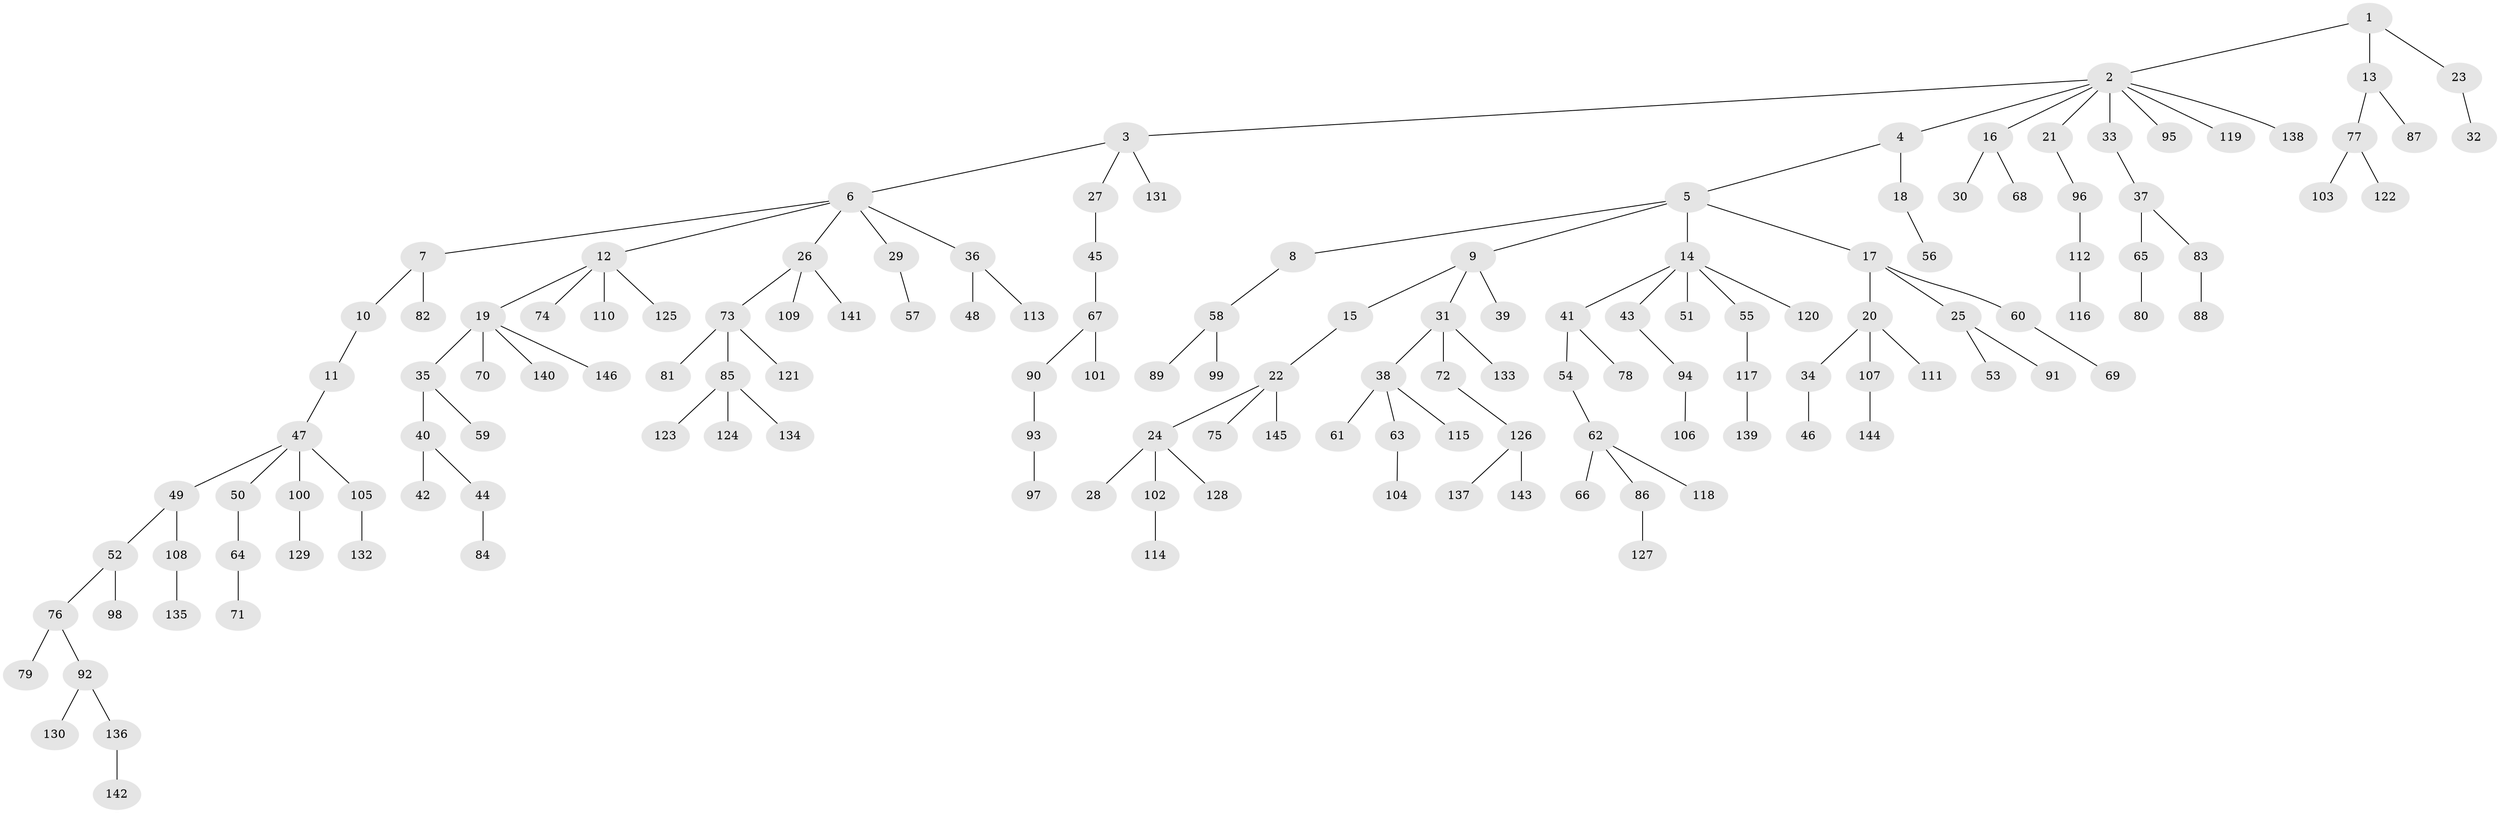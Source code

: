 // coarse degree distribution, {3: 0.15151515151515152, 8: 0.010101010101010102, 6: 0.030303030303030304, 9: 0.010101010101010102, 2: 0.18181818181818182, 4: 0.050505050505050504, 1: 0.5555555555555556, 5: 0.010101010101010102}
// Generated by graph-tools (version 1.1) at 2025/52/02/27/25 19:52:12]
// undirected, 146 vertices, 145 edges
graph export_dot {
graph [start="1"]
  node [color=gray90,style=filled];
  1;
  2;
  3;
  4;
  5;
  6;
  7;
  8;
  9;
  10;
  11;
  12;
  13;
  14;
  15;
  16;
  17;
  18;
  19;
  20;
  21;
  22;
  23;
  24;
  25;
  26;
  27;
  28;
  29;
  30;
  31;
  32;
  33;
  34;
  35;
  36;
  37;
  38;
  39;
  40;
  41;
  42;
  43;
  44;
  45;
  46;
  47;
  48;
  49;
  50;
  51;
  52;
  53;
  54;
  55;
  56;
  57;
  58;
  59;
  60;
  61;
  62;
  63;
  64;
  65;
  66;
  67;
  68;
  69;
  70;
  71;
  72;
  73;
  74;
  75;
  76;
  77;
  78;
  79;
  80;
  81;
  82;
  83;
  84;
  85;
  86;
  87;
  88;
  89;
  90;
  91;
  92;
  93;
  94;
  95;
  96;
  97;
  98;
  99;
  100;
  101;
  102;
  103;
  104;
  105;
  106;
  107;
  108;
  109;
  110;
  111;
  112;
  113;
  114;
  115;
  116;
  117;
  118;
  119;
  120;
  121;
  122;
  123;
  124;
  125;
  126;
  127;
  128;
  129;
  130;
  131;
  132;
  133;
  134;
  135;
  136;
  137;
  138;
  139;
  140;
  141;
  142;
  143;
  144;
  145;
  146;
  1 -- 2;
  1 -- 13;
  1 -- 23;
  2 -- 3;
  2 -- 4;
  2 -- 16;
  2 -- 21;
  2 -- 33;
  2 -- 95;
  2 -- 119;
  2 -- 138;
  3 -- 6;
  3 -- 27;
  3 -- 131;
  4 -- 5;
  4 -- 18;
  5 -- 8;
  5 -- 9;
  5 -- 14;
  5 -- 17;
  6 -- 7;
  6 -- 12;
  6 -- 26;
  6 -- 29;
  6 -- 36;
  7 -- 10;
  7 -- 82;
  8 -- 58;
  9 -- 15;
  9 -- 31;
  9 -- 39;
  10 -- 11;
  11 -- 47;
  12 -- 19;
  12 -- 74;
  12 -- 110;
  12 -- 125;
  13 -- 77;
  13 -- 87;
  14 -- 41;
  14 -- 43;
  14 -- 51;
  14 -- 55;
  14 -- 120;
  15 -- 22;
  16 -- 30;
  16 -- 68;
  17 -- 20;
  17 -- 25;
  17 -- 60;
  18 -- 56;
  19 -- 35;
  19 -- 70;
  19 -- 140;
  19 -- 146;
  20 -- 34;
  20 -- 107;
  20 -- 111;
  21 -- 96;
  22 -- 24;
  22 -- 75;
  22 -- 145;
  23 -- 32;
  24 -- 28;
  24 -- 102;
  24 -- 128;
  25 -- 53;
  25 -- 91;
  26 -- 73;
  26 -- 109;
  26 -- 141;
  27 -- 45;
  29 -- 57;
  31 -- 38;
  31 -- 72;
  31 -- 133;
  33 -- 37;
  34 -- 46;
  35 -- 40;
  35 -- 59;
  36 -- 48;
  36 -- 113;
  37 -- 65;
  37 -- 83;
  38 -- 61;
  38 -- 63;
  38 -- 115;
  40 -- 42;
  40 -- 44;
  41 -- 54;
  41 -- 78;
  43 -- 94;
  44 -- 84;
  45 -- 67;
  47 -- 49;
  47 -- 50;
  47 -- 100;
  47 -- 105;
  49 -- 52;
  49 -- 108;
  50 -- 64;
  52 -- 76;
  52 -- 98;
  54 -- 62;
  55 -- 117;
  58 -- 89;
  58 -- 99;
  60 -- 69;
  62 -- 66;
  62 -- 86;
  62 -- 118;
  63 -- 104;
  64 -- 71;
  65 -- 80;
  67 -- 90;
  67 -- 101;
  72 -- 126;
  73 -- 81;
  73 -- 85;
  73 -- 121;
  76 -- 79;
  76 -- 92;
  77 -- 103;
  77 -- 122;
  83 -- 88;
  85 -- 123;
  85 -- 124;
  85 -- 134;
  86 -- 127;
  90 -- 93;
  92 -- 130;
  92 -- 136;
  93 -- 97;
  94 -- 106;
  96 -- 112;
  100 -- 129;
  102 -- 114;
  105 -- 132;
  107 -- 144;
  108 -- 135;
  112 -- 116;
  117 -- 139;
  126 -- 137;
  126 -- 143;
  136 -- 142;
}

